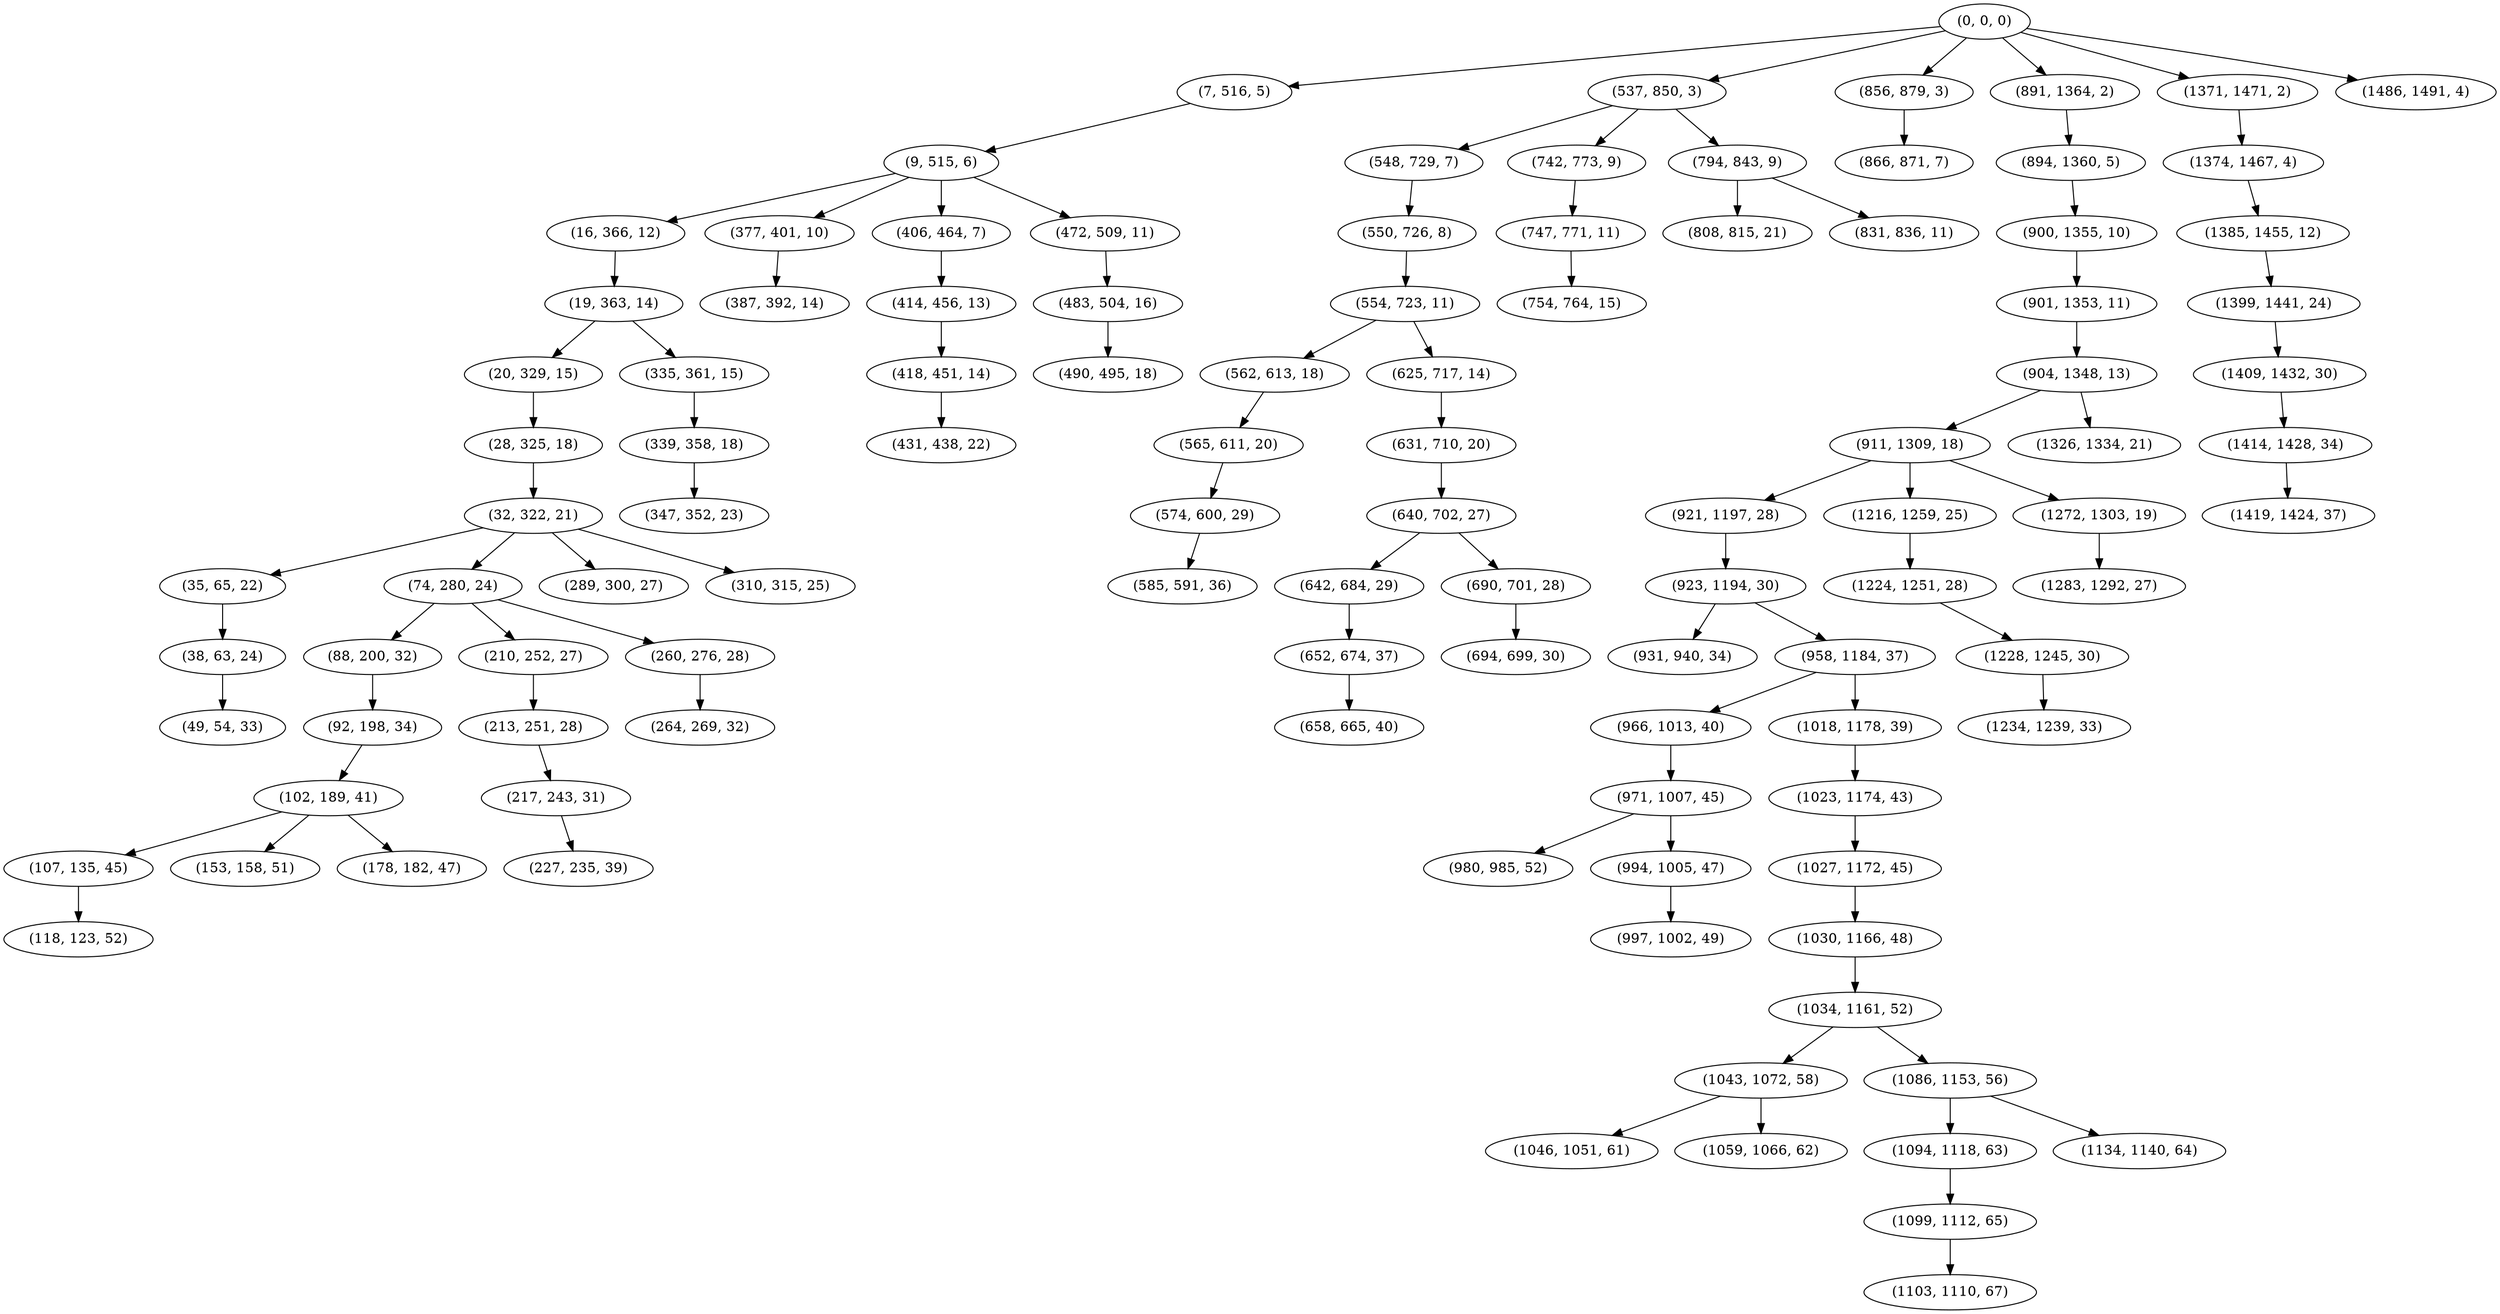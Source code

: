 digraph tree {
    "(0, 0, 0)";
    "(7, 516, 5)";
    "(9, 515, 6)";
    "(16, 366, 12)";
    "(19, 363, 14)";
    "(20, 329, 15)";
    "(28, 325, 18)";
    "(32, 322, 21)";
    "(35, 65, 22)";
    "(38, 63, 24)";
    "(49, 54, 33)";
    "(74, 280, 24)";
    "(88, 200, 32)";
    "(92, 198, 34)";
    "(102, 189, 41)";
    "(107, 135, 45)";
    "(118, 123, 52)";
    "(153, 158, 51)";
    "(178, 182, 47)";
    "(210, 252, 27)";
    "(213, 251, 28)";
    "(217, 243, 31)";
    "(227, 235, 39)";
    "(260, 276, 28)";
    "(264, 269, 32)";
    "(289, 300, 27)";
    "(310, 315, 25)";
    "(335, 361, 15)";
    "(339, 358, 18)";
    "(347, 352, 23)";
    "(377, 401, 10)";
    "(387, 392, 14)";
    "(406, 464, 7)";
    "(414, 456, 13)";
    "(418, 451, 14)";
    "(431, 438, 22)";
    "(472, 509, 11)";
    "(483, 504, 16)";
    "(490, 495, 18)";
    "(537, 850, 3)";
    "(548, 729, 7)";
    "(550, 726, 8)";
    "(554, 723, 11)";
    "(562, 613, 18)";
    "(565, 611, 20)";
    "(574, 600, 29)";
    "(585, 591, 36)";
    "(625, 717, 14)";
    "(631, 710, 20)";
    "(640, 702, 27)";
    "(642, 684, 29)";
    "(652, 674, 37)";
    "(658, 665, 40)";
    "(690, 701, 28)";
    "(694, 699, 30)";
    "(742, 773, 9)";
    "(747, 771, 11)";
    "(754, 764, 15)";
    "(794, 843, 9)";
    "(808, 815, 21)";
    "(831, 836, 11)";
    "(856, 879, 3)";
    "(866, 871, 7)";
    "(891, 1364, 2)";
    "(894, 1360, 5)";
    "(900, 1355, 10)";
    "(901, 1353, 11)";
    "(904, 1348, 13)";
    "(911, 1309, 18)";
    "(921, 1197, 28)";
    "(923, 1194, 30)";
    "(931, 940, 34)";
    "(958, 1184, 37)";
    "(966, 1013, 40)";
    "(971, 1007, 45)";
    "(980, 985, 52)";
    "(994, 1005, 47)";
    "(997, 1002, 49)";
    "(1018, 1178, 39)";
    "(1023, 1174, 43)";
    "(1027, 1172, 45)";
    "(1030, 1166, 48)";
    "(1034, 1161, 52)";
    "(1043, 1072, 58)";
    "(1046, 1051, 61)";
    "(1059, 1066, 62)";
    "(1086, 1153, 56)";
    "(1094, 1118, 63)";
    "(1099, 1112, 65)";
    "(1103, 1110, 67)";
    "(1134, 1140, 64)";
    "(1216, 1259, 25)";
    "(1224, 1251, 28)";
    "(1228, 1245, 30)";
    "(1234, 1239, 33)";
    "(1272, 1303, 19)";
    "(1283, 1292, 27)";
    "(1326, 1334, 21)";
    "(1371, 1471, 2)";
    "(1374, 1467, 4)";
    "(1385, 1455, 12)";
    "(1399, 1441, 24)";
    "(1409, 1432, 30)";
    "(1414, 1428, 34)";
    "(1419, 1424, 37)";
    "(1486, 1491, 4)";
    "(0, 0, 0)" -> "(7, 516, 5)";
    "(0, 0, 0)" -> "(537, 850, 3)";
    "(0, 0, 0)" -> "(856, 879, 3)";
    "(0, 0, 0)" -> "(891, 1364, 2)";
    "(0, 0, 0)" -> "(1371, 1471, 2)";
    "(0, 0, 0)" -> "(1486, 1491, 4)";
    "(7, 516, 5)" -> "(9, 515, 6)";
    "(9, 515, 6)" -> "(16, 366, 12)";
    "(9, 515, 6)" -> "(377, 401, 10)";
    "(9, 515, 6)" -> "(406, 464, 7)";
    "(9, 515, 6)" -> "(472, 509, 11)";
    "(16, 366, 12)" -> "(19, 363, 14)";
    "(19, 363, 14)" -> "(20, 329, 15)";
    "(19, 363, 14)" -> "(335, 361, 15)";
    "(20, 329, 15)" -> "(28, 325, 18)";
    "(28, 325, 18)" -> "(32, 322, 21)";
    "(32, 322, 21)" -> "(35, 65, 22)";
    "(32, 322, 21)" -> "(74, 280, 24)";
    "(32, 322, 21)" -> "(289, 300, 27)";
    "(32, 322, 21)" -> "(310, 315, 25)";
    "(35, 65, 22)" -> "(38, 63, 24)";
    "(38, 63, 24)" -> "(49, 54, 33)";
    "(74, 280, 24)" -> "(88, 200, 32)";
    "(74, 280, 24)" -> "(210, 252, 27)";
    "(74, 280, 24)" -> "(260, 276, 28)";
    "(88, 200, 32)" -> "(92, 198, 34)";
    "(92, 198, 34)" -> "(102, 189, 41)";
    "(102, 189, 41)" -> "(107, 135, 45)";
    "(102, 189, 41)" -> "(153, 158, 51)";
    "(102, 189, 41)" -> "(178, 182, 47)";
    "(107, 135, 45)" -> "(118, 123, 52)";
    "(210, 252, 27)" -> "(213, 251, 28)";
    "(213, 251, 28)" -> "(217, 243, 31)";
    "(217, 243, 31)" -> "(227, 235, 39)";
    "(260, 276, 28)" -> "(264, 269, 32)";
    "(335, 361, 15)" -> "(339, 358, 18)";
    "(339, 358, 18)" -> "(347, 352, 23)";
    "(377, 401, 10)" -> "(387, 392, 14)";
    "(406, 464, 7)" -> "(414, 456, 13)";
    "(414, 456, 13)" -> "(418, 451, 14)";
    "(418, 451, 14)" -> "(431, 438, 22)";
    "(472, 509, 11)" -> "(483, 504, 16)";
    "(483, 504, 16)" -> "(490, 495, 18)";
    "(537, 850, 3)" -> "(548, 729, 7)";
    "(537, 850, 3)" -> "(742, 773, 9)";
    "(537, 850, 3)" -> "(794, 843, 9)";
    "(548, 729, 7)" -> "(550, 726, 8)";
    "(550, 726, 8)" -> "(554, 723, 11)";
    "(554, 723, 11)" -> "(562, 613, 18)";
    "(554, 723, 11)" -> "(625, 717, 14)";
    "(562, 613, 18)" -> "(565, 611, 20)";
    "(565, 611, 20)" -> "(574, 600, 29)";
    "(574, 600, 29)" -> "(585, 591, 36)";
    "(625, 717, 14)" -> "(631, 710, 20)";
    "(631, 710, 20)" -> "(640, 702, 27)";
    "(640, 702, 27)" -> "(642, 684, 29)";
    "(640, 702, 27)" -> "(690, 701, 28)";
    "(642, 684, 29)" -> "(652, 674, 37)";
    "(652, 674, 37)" -> "(658, 665, 40)";
    "(690, 701, 28)" -> "(694, 699, 30)";
    "(742, 773, 9)" -> "(747, 771, 11)";
    "(747, 771, 11)" -> "(754, 764, 15)";
    "(794, 843, 9)" -> "(808, 815, 21)";
    "(794, 843, 9)" -> "(831, 836, 11)";
    "(856, 879, 3)" -> "(866, 871, 7)";
    "(891, 1364, 2)" -> "(894, 1360, 5)";
    "(894, 1360, 5)" -> "(900, 1355, 10)";
    "(900, 1355, 10)" -> "(901, 1353, 11)";
    "(901, 1353, 11)" -> "(904, 1348, 13)";
    "(904, 1348, 13)" -> "(911, 1309, 18)";
    "(904, 1348, 13)" -> "(1326, 1334, 21)";
    "(911, 1309, 18)" -> "(921, 1197, 28)";
    "(911, 1309, 18)" -> "(1216, 1259, 25)";
    "(911, 1309, 18)" -> "(1272, 1303, 19)";
    "(921, 1197, 28)" -> "(923, 1194, 30)";
    "(923, 1194, 30)" -> "(931, 940, 34)";
    "(923, 1194, 30)" -> "(958, 1184, 37)";
    "(958, 1184, 37)" -> "(966, 1013, 40)";
    "(958, 1184, 37)" -> "(1018, 1178, 39)";
    "(966, 1013, 40)" -> "(971, 1007, 45)";
    "(971, 1007, 45)" -> "(980, 985, 52)";
    "(971, 1007, 45)" -> "(994, 1005, 47)";
    "(994, 1005, 47)" -> "(997, 1002, 49)";
    "(1018, 1178, 39)" -> "(1023, 1174, 43)";
    "(1023, 1174, 43)" -> "(1027, 1172, 45)";
    "(1027, 1172, 45)" -> "(1030, 1166, 48)";
    "(1030, 1166, 48)" -> "(1034, 1161, 52)";
    "(1034, 1161, 52)" -> "(1043, 1072, 58)";
    "(1034, 1161, 52)" -> "(1086, 1153, 56)";
    "(1043, 1072, 58)" -> "(1046, 1051, 61)";
    "(1043, 1072, 58)" -> "(1059, 1066, 62)";
    "(1086, 1153, 56)" -> "(1094, 1118, 63)";
    "(1086, 1153, 56)" -> "(1134, 1140, 64)";
    "(1094, 1118, 63)" -> "(1099, 1112, 65)";
    "(1099, 1112, 65)" -> "(1103, 1110, 67)";
    "(1216, 1259, 25)" -> "(1224, 1251, 28)";
    "(1224, 1251, 28)" -> "(1228, 1245, 30)";
    "(1228, 1245, 30)" -> "(1234, 1239, 33)";
    "(1272, 1303, 19)" -> "(1283, 1292, 27)";
    "(1371, 1471, 2)" -> "(1374, 1467, 4)";
    "(1374, 1467, 4)" -> "(1385, 1455, 12)";
    "(1385, 1455, 12)" -> "(1399, 1441, 24)";
    "(1399, 1441, 24)" -> "(1409, 1432, 30)";
    "(1409, 1432, 30)" -> "(1414, 1428, 34)";
    "(1414, 1428, 34)" -> "(1419, 1424, 37)";
}
